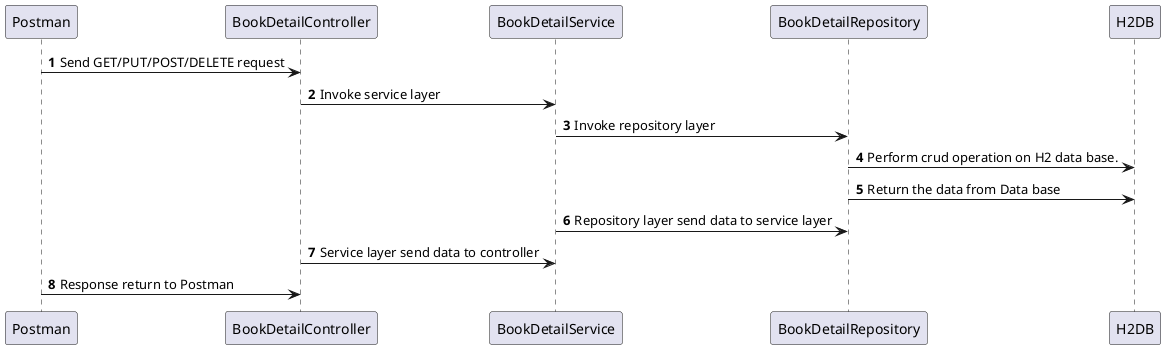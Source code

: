 @startuml
'https://plantuml.com/sequence-diagram

autonumber

Postman -> BookDetailController: Send GET/PUT/POST/DELETE request
BookDetailController -> BookDetailService: Invoke service layer
BookDetailService -> BookDetailRepository: Invoke repository layer
BookDetailRepository -> H2DB: Perform crud operation on H2 data base.


H2DB <- BookDetailRepository: Return the data from Data base
BookDetailRepository <- BookDetailService: Repository layer send data to service layer
BookDetailService <- BookDetailController: Service layer send data to controller
BookDetailController <- Postman: Response return to Postman
@enduml